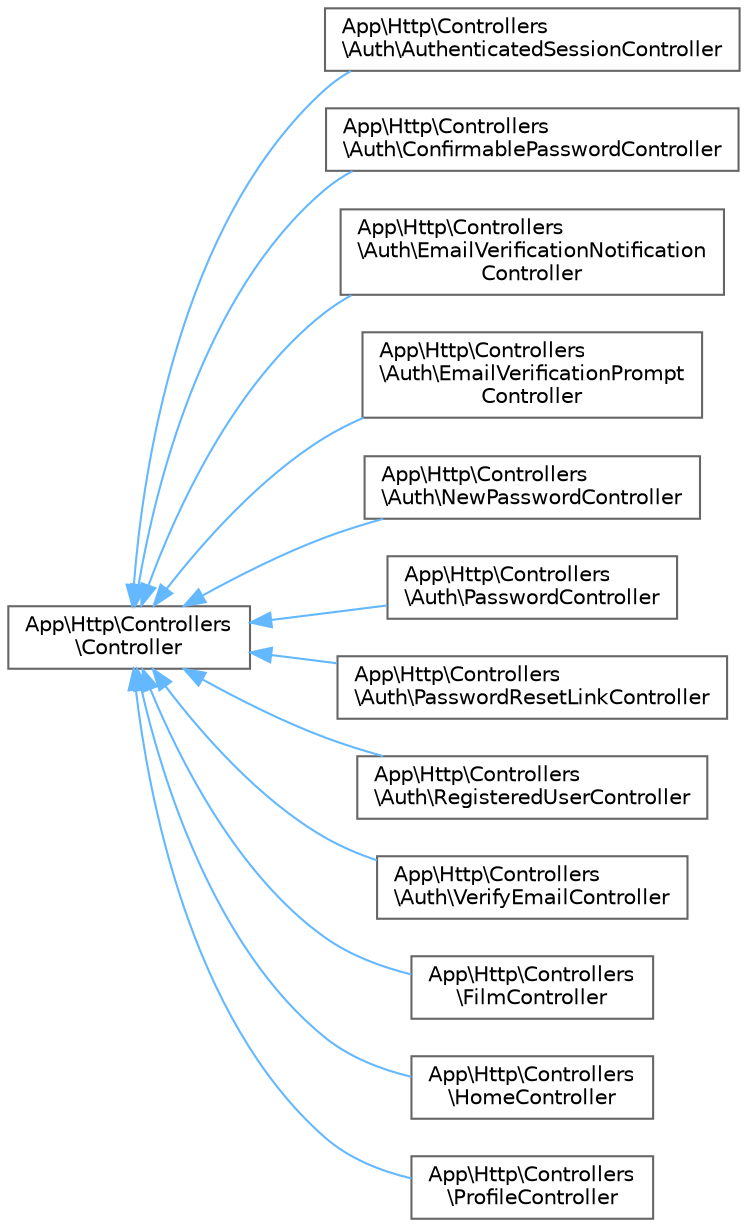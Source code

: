digraph "Graphical Class Hierarchy"
{
 // LATEX_PDF_SIZE
  bgcolor="transparent";
  edge [fontname=Helvetica,fontsize=10,labelfontname=Helvetica,labelfontsize=10];
  node [fontname=Helvetica,fontsize=10,shape=box,height=0.2,width=0.4];
  rankdir="LR";
  Node0 [id="Node000000",label="App\\Http\\Controllers\l\\Controller",height=0.2,width=0.4,color="grey40", fillcolor="white", style="filled",URL="$class_app_1_1_http_1_1_controllers_1_1_controller.html",tooltip=" "];
  Node0 -> Node1 [id="edge1_Node000000_Node000001",dir="back",color="steelblue1",style="solid",tooltip=" "];
  Node1 [id="Node000001",label="App\\Http\\Controllers\l\\Auth\\AuthenticatedSessionController",height=0.2,width=0.4,color="grey40", fillcolor="white", style="filled",URL="$class_app_1_1_http_1_1_controllers_1_1_auth_1_1_authenticated_session_controller.html",tooltip=" "];
  Node0 -> Node2 [id="edge2_Node000000_Node000002",dir="back",color="steelblue1",style="solid",tooltip=" "];
  Node2 [id="Node000002",label="App\\Http\\Controllers\l\\Auth\\ConfirmablePasswordController",height=0.2,width=0.4,color="grey40", fillcolor="white", style="filled",URL="$class_app_1_1_http_1_1_controllers_1_1_auth_1_1_confirmable_password_controller.html",tooltip=" "];
  Node0 -> Node3 [id="edge3_Node000000_Node000003",dir="back",color="steelblue1",style="solid",tooltip=" "];
  Node3 [id="Node000003",label="App\\Http\\Controllers\l\\Auth\\EmailVerificationNotification\lController",height=0.2,width=0.4,color="grey40", fillcolor="white", style="filled",URL="$class_app_1_1_http_1_1_controllers_1_1_auth_1_1_email_verification_notification_controller.html",tooltip=" "];
  Node0 -> Node4 [id="edge4_Node000000_Node000004",dir="back",color="steelblue1",style="solid",tooltip=" "];
  Node4 [id="Node000004",label="App\\Http\\Controllers\l\\Auth\\EmailVerificationPrompt\lController",height=0.2,width=0.4,color="grey40", fillcolor="white", style="filled",URL="$class_app_1_1_http_1_1_controllers_1_1_auth_1_1_email_verification_prompt_controller.html",tooltip=" "];
  Node0 -> Node5 [id="edge5_Node000000_Node000005",dir="back",color="steelblue1",style="solid",tooltip=" "];
  Node5 [id="Node000005",label="App\\Http\\Controllers\l\\Auth\\NewPasswordController",height=0.2,width=0.4,color="grey40", fillcolor="white", style="filled",URL="$class_app_1_1_http_1_1_controllers_1_1_auth_1_1_new_password_controller.html",tooltip=" "];
  Node0 -> Node6 [id="edge6_Node000000_Node000006",dir="back",color="steelblue1",style="solid",tooltip=" "];
  Node6 [id="Node000006",label="App\\Http\\Controllers\l\\Auth\\PasswordController",height=0.2,width=0.4,color="grey40", fillcolor="white", style="filled",URL="$class_app_1_1_http_1_1_controllers_1_1_auth_1_1_password_controller.html",tooltip=" "];
  Node0 -> Node7 [id="edge7_Node000000_Node000007",dir="back",color="steelblue1",style="solid",tooltip=" "];
  Node7 [id="Node000007",label="App\\Http\\Controllers\l\\Auth\\PasswordResetLinkController",height=0.2,width=0.4,color="grey40", fillcolor="white", style="filled",URL="$class_app_1_1_http_1_1_controllers_1_1_auth_1_1_password_reset_link_controller.html",tooltip=" "];
  Node0 -> Node8 [id="edge8_Node000000_Node000008",dir="back",color="steelblue1",style="solid",tooltip=" "];
  Node8 [id="Node000008",label="App\\Http\\Controllers\l\\Auth\\RegisteredUserController",height=0.2,width=0.4,color="grey40", fillcolor="white", style="filled",URL="$class_app_1_1_http_1_1_controllers_1_1_auth_1_1_registered_user_controller.html",tooltip=" "];
  Node0 -> Node9 [id="edge9_Node000000_Node000009",dir="back",color="steelblue1",style="solid",tooltip=" "];
  Node9 [id="Node000009",label="App\\Http\\Controllers\l\\Auth\\VerifyEmailController",height=0.2,width=0.4,color="grey40", fillcolor="white", style="filled",URL="$class_app_1_1_http_1_1_controllers_1_1_auth_1_1_verify_email_controller.html",tooltip=" "];
  Node0 -> Node10 [id="edge10_Node000000_Node000010",dir="back",color="steelblue1",style="solid",tooltip=" "];
  Node10 [id="Node000010",label="App\\Http\\Controllers\l\\FilmController",height=0.2,width=0.4,color="grey40", fillcolor="white", style="filled",URL="$class_app_1_1_http_1_1_controllers_1_1_film_controller.html",tooltip=" "];
  Node0 -> Node11 [id="edge11_Node000000_Node000011",dir="back",color="steelblue1",style="solid",tooltip=" "];
  Node11 [id="Node000011",label="App\\Http\\Controllers\l\\HomeController",height=0.2,width=0.4,color="grey40", fillcolor="white", style="filled",URL="$class_app_1_1_http_1_1_controllers_1_1_home_controller.html",tooltip=" "];
  Node0 -> Node12 [id="edge12_Node000000_Node000012",dir="back",color="steelblue1",style="solid",tooltip=" "];
  Node12 [id="Node000012",label="App\\Http\\Controllers\l\\ProfileController",height=0.2,width=0.4,color="grey40", fillcolor="white", style="filled",URL="$class_app_1_1_http_1_1_controllers_1_1_profile_controller.html",tooltip=" "];
}
